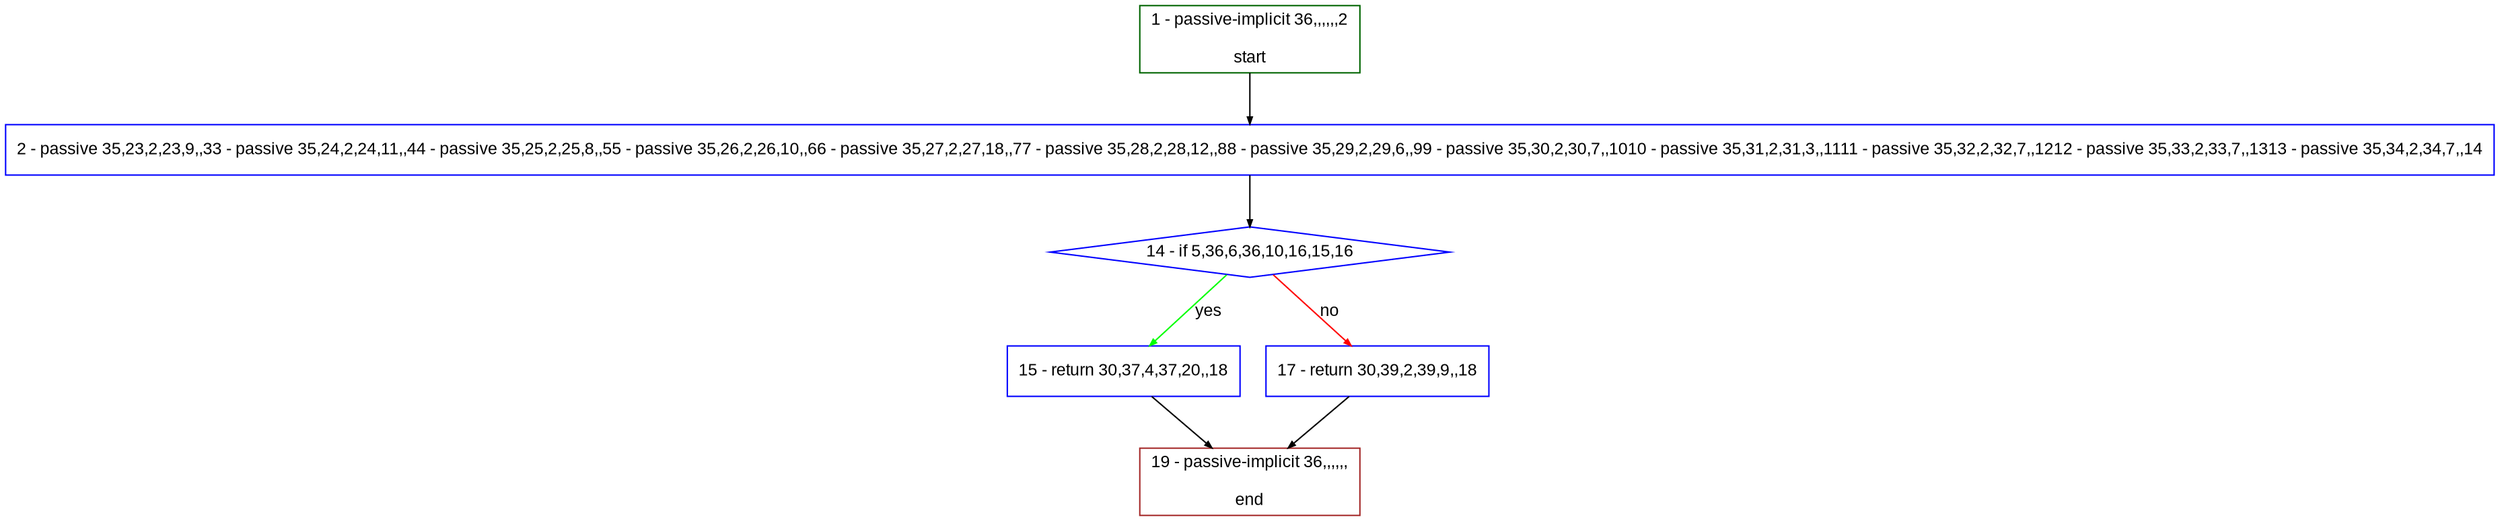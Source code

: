 digraph "" {
  graph [bgcolor="white", fillcolor="#FFFFCC", pack="true", packmode="clust", fontname="Arial", label="", fontsize="12", compound="true", style="rounded,filled"];
  node [node_initialized="no", fillcolor="white", fontname="Arial", label="", color="grey", fontsize="12", fixedsize="false", compound="true", shape="rectangle", style="filled"];
  edge [arrowtail="none", lhead="", fontcolor="black", fontname="Arial", label="", color="black", fontsize="12", arrowhead="normal", arrowsize="0.5", compound="true", ltail="", dir="forward"];
  __N1 [fillcolor="#ffffff", label="2 - passive 35,23,2,23,9,,33 - passive 35,24,2,24,11,,44 - passive 35,25,2,25,8,,55 - passive 35,26,2,26,10,,66 - passive 35,27,2,27,18,,77 - passive 35,28,2,28,12,,88 - passive 35,29,2,29,6,,99 - passive 35,30,2,30,7,,1010 - passive 35,31,2,31,3,,1111 - passive 35,32,2,32,7,,1212 - passive 35,33,2,33,7,,1313 - passive 35,34,2,34,7,,14", color="#0000ff", shape="box", style="filled"];
  __N2 [fillcolor="#ffffff", label="1 - passive-implicit 36,,,,,,2\n\nstart", color="#006400", shape="box", style="filled"];
  __N3 [fillcolor="#ffffff", label="14 - if 5,36,6,36,10,16,15,16", color="#0000ff", shape="diamond", style="filled"];
  __N4 [fillcolor="#ffffff", label="15 - return 30,37,4,37,20,,18", color="#0000ff", shape="box", style="filled"];
  __N5 [fillcolor="#ffffff", label="17 - return 30,39,2,39,9,,18", color="#0000ff", shape="box", style="filled"];
  __N6 [fillcolor="#ffffff", label="19 - passive-implicit 36,,,,,,\n\nend", color="#a52a2a", shape="box", style="filled"];
  __N2 -> __N1 [arrowtail="none", color="#000000", label="", arrowhead="normal", dir="forward"];
  __N1 -> __N3 [arrowtail="none", color="#000000", label="", arrowhead="normal", dir="forward"];
  __N3 -> __N4 [arrowtail="none", color="#00ff00", label="yes", arrowhead="normal", dir="forward"];
  __N3 -> __N5 [arrowtail="none", color="#ff0000", label="no", arrowhead="normal", dir="forward"];
  __N4 -> __N6 [arrowtail="none", color="#000000", label="", arrowhead="normal", dir="forward"];
  __N5 -> __N6 [arrowtail="none", color="#000000", label="", arrowhead="normal", dir="forward"];
}
